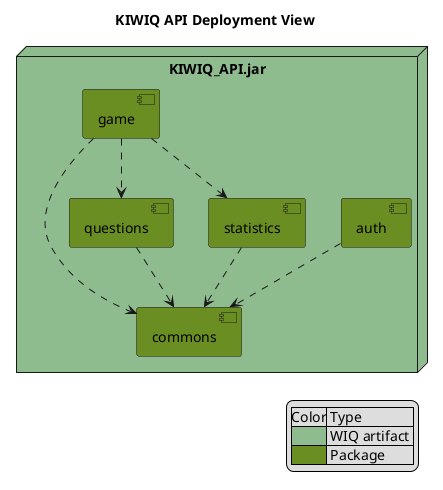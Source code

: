 @startuml

title KIWIQ API Deployment View

legend right
    |Color| Type |
    |<#darkseagreen>| WIQ artifact |
    |<#OliveDrab>| Package |
end legend

node "KIWIQ_API.jar" #darkseagreen {
  component "auth" #OliveDrab
  component "commons"#OliveDrab
  component "game" #OliveDrab
  component "questions" #OliveDrab
  component "statistics" #OliveDrab

}
"auth" ..> "commons"
"game" ..> "commons"
"questions" ..> "commons"
"statistics" ..> "commons"
"game" ..> "questions"
"game" ..> "statistics"
@enduml